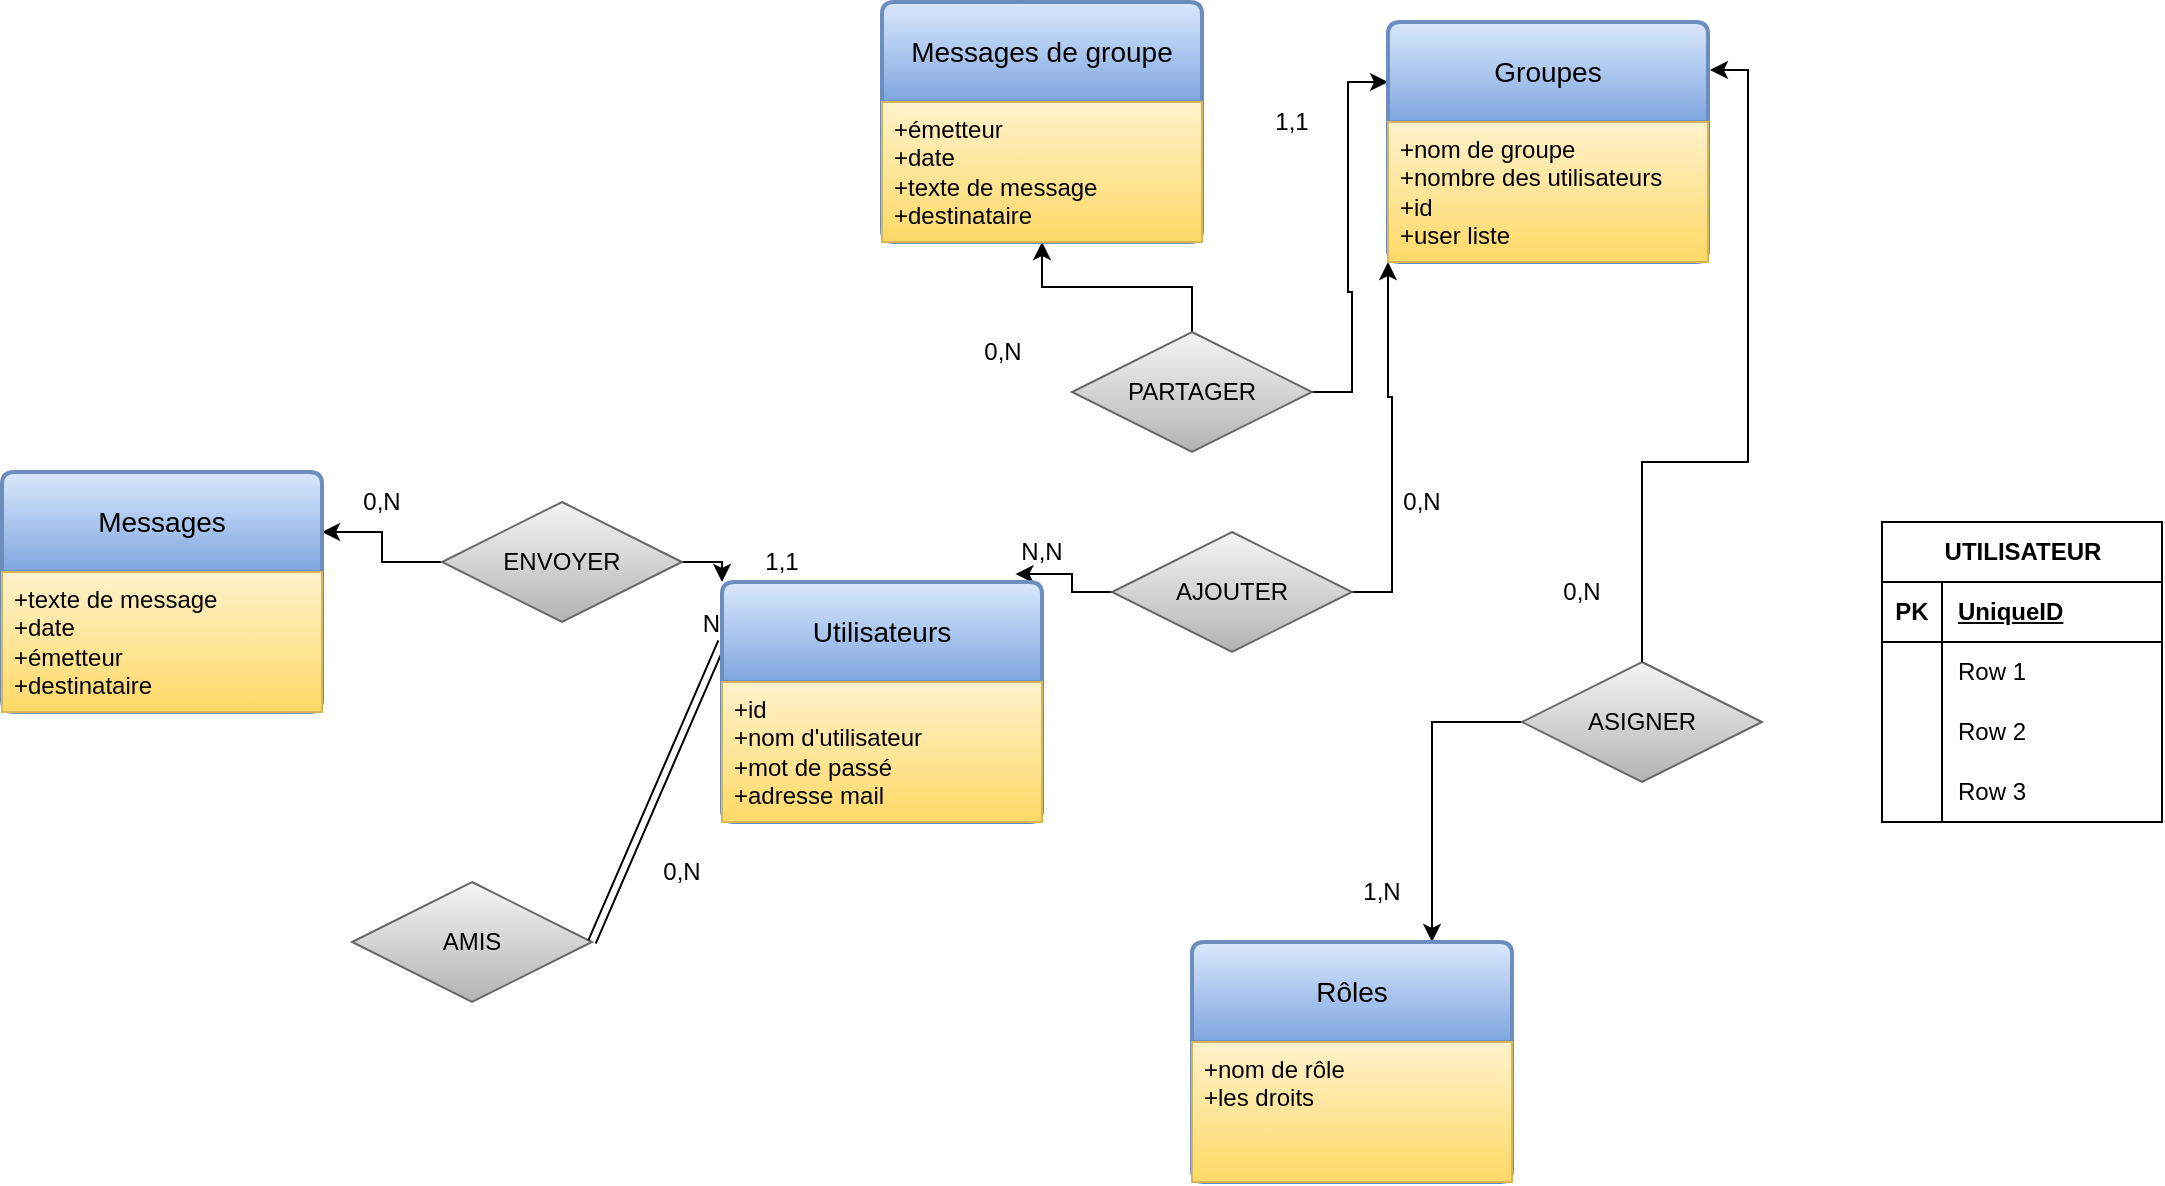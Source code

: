 <mxfile version="22.1.4" type="github">
  <diagram id="R2lEEEUBdFMjLlhIrx00" name="Page-1">
    <mxGraphModel dx="1980" dy="453" grid="1" gridSize="10" guides="1" tooltips="1" connect="1" arrows="1" fold="1" page="1" pageScale="1" pageWidth="1100" pageHeight="850" math="0" shadow="0" extFonts="Permanent Marker^https://fonts.googleapis.com/css?family=Permanent+Marker">
      <root>
        <mxCell id="0" />
        <mxCell id="1" parent="0" />
        <mxCell id="yTDGCZD3_mgI2RTpDem2-1" value="UTILISATEUR" style="shape=table;startSize=30;container=1;collapsible=1;childLayout=tableLayout;fixedRows=1;rowLines=0;fontStyle=1;align=center;resizeLast=1;html=1;" vertex="1" parent="1">
          <mxGeometry x="460" y="370" width="140" height="150" as="geometry" />
        </mxCell>
        <mxCell id="yTDGCZD3_mgI2RTpDem2-2" value="" style="shape=tableRow;horizontal=0;startSize=0;swimlaneHead=0;swimlaneBody=0;fillColor=none;collapsible=0;dropTarget=0;points=[[0,0.5],[1,0.5]];portConstraint=eastwest;top=0;left=0;right=0;bottom=1;" vertex="1" parent="yTDGCZD3_mgI2RTpDem2-1">
          <mxGeometry y="30" width="140" height="30" as="geometry" />
        </mxCell>
        <mxCell id="yTDGCZD3_mgI2RTpDem2-3" value="PK" style="shape=partialRectangle;connectable=0;fillColor=none;top=0;left=0;bottom=0;right=0;fontStyle=1;overflow=hidden;whiteSpace=wrap;html=1;" vertex="1" parent="yTDGCZD3_mgI2RTpDem2-2">
          <mxGeometry width="30" height="30" as="geometry">
            <mxRectangle width="30" height="30" as="alternateBounds" />
          </mxGeometry>
        </mxCell>
        <mxCell id="yTDGCZD3_mgI2RTpDem2-4" value="UniqueID" style="shape=partialRectangle;connectable=0;fillColor=none;top=0;left=0;bottom=0;right=0;align=left;spacingLeft=6;fontStyle=5;overflow=hidden;whiteSpace=wrap;html=1;" vertex="1" parent="yTDGCZD3_mgI2RTpDem2-2">
          <mxGeometry x="30" width="110" height="30" as="geometry">
            <mxRectangle width="110" height="30" as="alternateBounds" />
          </mxGeometry>
        </mxCell>
        <mxCell id="yTDGCZD3_mgI2RTpDem2-5" value="" style="shape=tableRow;horizontal=0;startSize=0;swimlaneHead=0;swimlaneBody=0;fillColor=none;collapsible=0;dropTarget=0;points=[[0,0.5],[1,0.5]];portConstraint=eastwest;top=0;left=0;right=0;bottom=0;" vertex="1" parent="yTDGCZD3_mgI2RTpDem2-1">
          <mxGeometry y="60" width="140" height="30" as="geometry" />
        </mxCell>
        <mxCell id="yTDGCZD3_mgI2RTpDem2-6" value="" style="shape=partialRectangle;connectable=0;fillColor=none;top=0;left=0;bottom=0;right=0;editable=1;overflow=hidden;whiteSpace=wrap;html=1;" vertex="1" parent="yTDGCZD3_mgI2RTpDem2-5">
          <mxGeometry width="30" height="30" as="geometry">
            <mxRectangle width="30" height="30" as="alternateBounds" />
          </mxGeometry>
        </mxCell>
        <mxCell id="yTDGCZD3_mgI2RTpDem2-7" value="Row 1" style="shape=partialRectangle;connectable=0;fillColor=none;top=0;left=0;bottom=0;right=0;align=left;spacingLeft=6;overflow=hidden;whiteSpace=wrap;html=1;" vertex="1" parent="yTDGCZD3_mgI2RTpDem2-5">
          <mxGeometry x="30" width="110" height="30" as="geometry">
            <mxRectangle width="110" height="30" as="alternateBounds" />
          </mxGeometry>
        </mxCell>
        <mxCell id="yTDGCZD3_mgI2RTpDem2-8" value="" style="shape=tableRow;horizontal=0;startSize=0;swimlaneHead=0;swimlaneBody=0;fillColor=none;collapsible=0;dropTarget=0;points=[[0,0.5],[1,0.5]];portConstraint=eastwest;top=0;left=0;right=0;bottom=0;" vertex="1" parent="yTDGCZD3_mgI2RTpDem2-1">
          <mxGeometry y="90" width="140" height="30" as="geometry" />
        </mxCell>
        <mxCell id="yTDGCZD3_mgI2RTpDem2-9" value="" style="shape=partialRectangle;connectable=0;fillColor=none;top=0;left=0;bottom=0;right=0;editable=1;overflow=hidden;whiteSpace=wrap;html=1;" vertex="1" parent="yTDGCZD3_mgI2RTpDem2-8">
          <mxGeometry width="30" height="30" as="geometry">
            <mxRectangle width="30" height="30" as="alternateBounds" />
          </mxGeometry>
        </mxCell>
        <mxCell id="yTDGCZD3_mgI2RTpDem2-10" value="Row 2" style="shape=partialRectangle;connectable=0;fillColor=none;top=0;left=0;bottom=0;right=0;align=left;spacingLeft=6;overflow=hidden;whiteSpace=wrap;html=1;" vertex="1" parent="yTDGCZD3_mgI2RTpDem2-8">
          <mxGeometry x="30" width="110" height="30" as="geometry">
            <mxRectangle width="110" height="30" as="alternateBounds" />
          </mxGeometry>
        </mxCell>
        <mxCell id="yTDGCZD3_mgI2RTpDem2-11" value="" style="shape=tableRow;horizontal=0;startSize=0;swimlaneHead=0;swimlaneBody=0;fillColor=none;collapsible=0;dropTarget=0;points=[[0,0.5],[1,0.5]];portConstraint=eastwest;top=0;left=0;right=0;bottom=0;" vertex="1" parent="yTDGCZD3_mgI2RTpDem2-1">
          <mxGeometry y="120" width="140" height="30" as="geometry" />
        </mxCell>
        <mxCell id="yTDGCZD3_mgI2RTpDem2-12" value="" style="shape=partialRectangle;connectable=0;fillColor=none;top=0;left=0;bottom=0;right=0;editable=1;overflow=hidden;whiteSpace=wrap;html=1;" vertex="1" parent="yTDGCZD3_mgI2RTpDem2-11">
          <mxGeometry width="30" height="30" as="geometry">
            <mxRectangle width="30" height="30" as="alternateBounds" />
          </mxGeometry>
        </mxCell>
        <mxCell id="yTDGCZD3_mgI2RTpDem2-13" value="Row 3" style="shape=partialRectangle;connectable=0;fillColor=none;top=0;left=0;bottom=0;right=0;align=left;spacingLeft=6;overflow=hidden;whiteSpace=wrap;html=1;" vertex="1" parent="yTDGCZD3_mgI2RTpDem2-11">
          <mxGeometry x="30" width="110" height="30" as="geometry">
            <mxRectangle width="110" height="30" as="alternateBounds" />
          </mxGeometry>
        </mxCell>
        <mxCell id="yTDGCZD3_mgI2RTpDem2-15" value="AMIS" style="shape=rhombus;perimeter=rhombusPerimeter;whiteSpace=wrap;html=1;align=center;fillColor=#f5f5f5;strokeColor=#666666;gradientColor=#b3b3b3;" vertex="1" parent="1">
          <mxGeometry x="-305" y="550" width="120" height="60" as="geometry" />
        </mxCell>
        <mxCell id="yTDGCZD3_mgI2RTpDem2-16" style="edgeStyle=orthogonalEdgeStyle;rounded=0;orthogonalLoop=1;jettySize=auto;html=1;entryX=0.75;entryY=0;entryDx=0;entryDy=0;" edge="1" parent="1" source="yTDGCZD3_mgI2RTpDem2-17" target="yTDGCZD3_mgI2RTpDem2-38">
          <mxGeometry relative="1" as="geometry" />
        </mxCell>
        <mxCell id="yTDGCZD3_mgI2RTpDem2-17" value="ASIGNER" style="shape=rhombus;perimeter=rhombusPerimeter;whiteSpace=wrap;html=1;align=center;fillColor=#f5f5f5;strokeColor=#666666;gradientColor=#b3b3b3;" vertex="1" parent="1">
          <mxGeometry x="280" y="440" width="120" height="60" as="geometry" />
        </mxCell>
        <mxCell id="yTDGCZD3_mgI2RTpDem2-18" style="edgeStyle=orthogonalEdgeStyle;rounded=0;orthogonalLoop=1;jettySize=auto;html=1;exitX=0;exitY=0.5;exitDx=0;exitDy=0;entryX=0.917;entryY=-0.033;entryDx=0;entryDy=0;entryPerimeter=0;" edge="1" parent="1" source="yTDGCZD3_mgI2RTpDem2-20" target="yTDGCZD3_mgI2RTpDem2-47">
          <mxGeometry relative="1" as="geometry">
            <mxPoint x="30" y="420" as="targetPoint" />
          </mxGeometry>
        </mxCell>
        <mxCell id="yTDGCZD3_mgI2RTpDem2-19" style="edgeStyle=orthogonalEdgeStyle;rounded=0;orthogonalLoop=1;jettySize=auto;html=1;entryX=0;entryY=1;entryDx=0;entryDy=0;" edge="1" parent="1" source="yTDGCZD3_mgI2RTpDem2-20" target="yTDGCZD3_mgI2RTpDem2-41">
          <mxGeometry relative="1" as="geometry" />
        </mxCell>
        <mxCell id="yTDGCZD3_mgI2RTpDem2-20" value="AJOUTER" style="shape=rhombus;perimeter=rhombusPerimeter;whiteSpace=wrap;html=1;align=center;fillColor=#f5f5f5;strokeColor=#666666;gradientColor=#b3b3b3;" vertex="1" parent="1">
          <mxGeometry x="75" y="375" width="120" height="60" as="geometry" />
        </mxCell>
        <mxCell id="yTDGCZD3_mgI2RTpDem2-21" style="edgeStyle=orthogonalEdgeStyle;rounded=0;orthogonalLoop=1;jettySize=auto;html=1;entryX=0.5;entryY=1;entryDx=0;entryDy=0;" edge="1" parent="1" source="yTDGCZD3_mgI2RTpDem2-23" target="yTDGCZD3_mgI2RTpDem2-45">
          <mxGeometry relative="1" as="geometry" />
        </mxCell>
        <mxCell id="yTDGCZD3_mgI2RTpDem2-22" style="edgeStyle=orthogonalEdgeStyle;rounded=0;orthogonalLoop=1;jettySize=auto;html=1;entryX=0;entryY=0.25;entryDx=0;entryDy=0;" edge="1" parent="1" source="yTDGCZD3_mgI2RTpDem2-23" target="yTDGCZD3_mgI2RTpDem2-40">
          <mxGeometry relative="1" as="geometry" />
        </mxCell>
        <mxCell id="yTDGCZD3_mgI2RTpDem2-23" value="PARTAGER" style="shape=rhombus;perimeter=rhombusPerimeter;whiteSpace=wrap;html=1;align=center;fillColor=#f5f5f5;strokeColor=#666666;gradientColor=#b3b3b3;" vertex="1" parent="1">
          <mxGeometry x="55" y="275" width="120" height="60" as="geometry" />
        </mxCell>
        <mxCell id="yTDGCZD3_mgI2RTpDem2-24" style="edgeStyle=orthogonalEdgeStyle;rounded=0;orthogonalLoop=1;jettySize=auto;html=1;exitX=1;exitY=0.5;exitDx=0;exitDy=0;entryX=0;entryY=0;entryDx=0;entryDy=0;" edge="1" parent="1" source="yTDGCZD3_mgI2RTpDem2-26" target="yTDGCZD3_mgI2RTpDem2-47">
          <mxGeometry relative="1" as="geometry">
            <mxPoint x="-70" y="420" as="targetPoint" />
          </mxGeometry>
        </mxCell>
        <mxCell id="yTDGCZD3_mgI2RTpDem2-25" style="edgeStyle=orthogonalEdgeStyle;rounded=0;orthogonalLoop=1;jettySize=auto;html=1;exitX=0;exitY=0.5;exitDx=0;exitDy=0;entryX=1;entryY=0.25;entryDx=0;entryDy=0;" edge="1" parent="1" source="yTDGCZD3_mgI2RTpDem2-26" target="yTDGCZD3_mgI2RTpDem2-42">
          <mxGeometry relative="1" as="geometry" />
        </mxCell>
        <mxCell id="yTDGCZD3_mgI2RTpDem2-26" value="ENVOYER" style="shape=rhombus;perimeter=rhombusPerimeter;whiteSpace=wrap;html=1;align=center;fillColor=#f5f5f5;strokeColor=#666666;gradientColor=#b3b3b3;" vertex="1" parent="1">
          <mxGeometry x="-260" y="360" width="120" height="60" as="geometry" />
        </mxCell>
        <mxCell id="yTDGCZD3_mgI2RTpDem2-27" value="0,N" style="text;html=1;align=center;verticalAlign=middle;resizable=0;points=[];autosize=1;strokeColor=none;fillColor=none;" vertex="1" parent="1">
          <mxGeometry y="270" width="40" height="30" as="geometry" />
        </mxCell>
        <mxCell id="yTDGCZD3_mgI2RTpDem2-28" value="0,N" style="text;html=1;strokeColor=none;fillColor=none;align=center;verticalAlign=middle;whiteSpace=wrap;rounded=0;" vertex="1" parent="1">
          <mxGeometry x="280" y="390" width="60" height="30" as="geometry" />
        </mxCell>
        <mxCell id="yTDGCZD3_mgI2RTpDem2-29" value="1,N" style="text;html=1;strokeColor=none;fillColor=none;align=center;verticalAlign=middle;whiteSpace=wrap;rounded=0;" vertex="1" parent="1">
          <mxGeometry x="180" y="540" width="60" height="30" as="geometry" />
        </mxCell>
        <mxCell id="yTDGCZD3_mgI2RTpDem2-30" value="0,N" style="text;html=1;strokeColor=none;fillColor=none;align=center;verticalAlign=middle;whiteSpace=wrap;rounded=0;" vertex="1" parent="1">
          <mxGeometry x="-170" y="530" width="60" height="30" as="geometry" />
        </mxCell>
        <mxCell id="yTDGCZD3_mgI2RTpDem2-31" value="N,N" style="text;html=1;strokeColor=none;fillColor=none;align=center;verticalAlign=middle;whiteSpace=wrap;rounded=0;" vertex="1" parent="1">
          <mxGeometry x="10" y="370" width="60" height="30" as="geometry" />
        </mxCell>
        <mxCell id="yTDGCZD3_mgI2RTpDem2-32" value="0,N" style="text;html=1;strokeColor=none;fillColor=none;align=center;verticalAlign=middle;whiteSpace=wrap;rounded=0;" vertex="1" parent="1">
          <mxGeometry x="200" y="345" width="60" height="30" as="geometry" />
        </mxCell>
        <mxCell id="yTDGCZD3_mgI2RTpDem2-33" value="1,1" style="text;html=1;strokeColor=none;fillColor=none;align=center;verticalAlign=middle;whiteSpace=wrap;rounded=0;" vertex="1" parent="1">
          <mxGeometry x="135" y="155" width="60" height="30" as="geometry" />
        </mxCell>
        <mxCell id="yTDGCZD3_mgI2RTpDem2-34" value="1,1" style="text;html=1;strokeColor=none;fillColor=none;align=center;verticalAlign=middle;whiteSpace=wrap;rounded=0;" vertex="1" parent="1">
          <mxGeometry x="-120" y="375" width="60" height="30" as="geometry" />
        </mxCell>
        <mxCell id="yTDGCZD3_mgI2RTpDem2-35" value="0,N" style="text;html=1;strokeColor=none;fillColor=none;align=center;verticalAlign=middle;whiteSpace=wrap;rounded=0;" vertex="1" parent="1">
          <mxGeometry x="-320" y="345" width="60" height="30" as="geometry" />
        </mxCell>
        <mxCell id="yTDGCZD3_mgI2RTpDem2-36" value="" style="shape=link;html=1;rounded=0;exitX=1;exitY=0.5;exitDx=0;exitDy=0;entryX=0;entryY=0.25;entryDx=0;entryDy=0;" edge="1" parent="1" source="yTDGCZD3_mgI2RTpDem2-15" target="yTDGCZD3_mgI2RTpDem2-47">
          <mxGeometry relative="1" as="geometry">
            <mxPoint x="-100" y="450" as="sourcePoint" />
            <mxPoint x="-70" y="440" as="targetPoint" />
          </mxGeometry>
        </mxCell>
        <mxCell id="yTDGCZD3_mgI2RTpDem2-37" value="N" style="resizable=0;html=1;whiteSpace=wrap;align=right;verticalAlign=bottom;" connectable="0" vertex="1" parent="yTDGCZD3_mgI2RTpDem2-36">
          <mxGeometry x="1" relative="1" as="geometry" />
        </mxCell>
        <mxCell id="yTDGCZD3_mgI2RTpDem2-38" value="Rôles" style="swimlane;childLayout=stackLayout;horizontal=1;startSize=50;horizontalStack=0;rounded=1;fontSize=14;fontStyle=0;strokeWidth=2;resizeParent=0;resizeLast=1;shadow=0;dashed=0;align=center;arcSize=4;whiteSpace=wrap;html=1;fillColor=#dae8fc;gradientColor=#7ea6e0;strokeColor=#6c8ebf;" vertex="1" parent="1">
          <mxGeometry x="115" y="580" width="160" height="120" as="geometry" />
        </mxCell>
        <mxCell id="yTDGCZD3_mgI2RTpDem2-39" value="+nom de rôle&lt;br&gt;+les droits" style="align=left;strokeColor=#d6b656;fillColor=#fff2cc;spacingLeft=4;fontSize=12;verticalAlign=top;resizable=0;rotatable=0;part=1;html=1;gradientColor=#ffd966;" vertex="1" parent="yTDGCZD3_mgI2RTpDem2-38">
          <mxGeometry y="50" width="160" height="70" as="geometry" />
        </mxCell>
        <mxCell id="yTDGCZD3_mgI2RTpDem2-40" value="Groupes" style="swimlane;childLayout=stackLayout;horizontal=1;startSize=50;horizontalStack=0;rounded=1;fontSize=14;fontStyle=0;strokeWidth=2;resizeParent=0;resizeLast=1;shadow=0;dashed=0;align=center;arcSize=4;whiteSpace=wrap;html=1;fillColor=#dae8fc;gradientColor=#7ea6e0;strokeColor=#6c8ebf;" vertex="1" parent="1">
          <mxGeometry x="213" y="120" width="160" height="120" as="geometry" />
        </mxCell>
        <mxCell id="yTDGCZD3_mgI2RTpDem2-41" value="+nom de groupe&lt;br&gt;+nombre des utilisateurs&lt;br&gt;+id&lt;br&gt;+user liste" style="align=left;strokeColor=#d6b656;fillColor=#fff2cc;spacingLeft=4;fontSize=12;verticalAlign=top;resizable=0;rotatable=0;part=1;html=1;gradientColor=#ffd966;" vertex="1" parent="yTDGCZD3_mgI2RTpDem2-40">
          <mxGeometry y="50" width="160" height="70" as="geometry" />
        </mxCell>
        <mxCell id="yTDGCZD3_mgI2RTpDem2-42" value="Messages" style="swimlane;childLayout=stackLayout;horizontal=1;startSize=50;horizontalStack=0;rounded=1;fontSize=14;fontStyle=0;strokeWidth=2;resizeParent=0;resizeLast=1;shadow=0;dashed=0;align=center;arcSize=4;whiteSpace=wrap;html=1;fillColor=#dae8fc;gradientColor=#7ea6e0;strokeColor=#6c8ebf;" vertex="1" parent="1">
          <mxGeometry x="-480" y="345" width="160" height="120" as="geometry" />
        </mxCell>
        <mxCell id="yTDGCZD3_mgI2RTpDem2-43" value="+texte de message&lt;br&gt;+date&lt;br&gt;+émetteur&lt;br&gt;+destinataire" style="align=left;strokeColor=#d6b656;fillColor=#fff2cc;spacingLeft=4;fontSize=12;verticalAlign=top;resizable=0;rotatable=0;part=1;html=1;gradientColor=#ffd966;" vertex="1" parent="yTDGCZD3_mgI2RTpDem2-42">
          <mxGeometry y="50" width="160" height="70" as="geometry" />
        </mxCell>
        <mxCell id="yTDGCZD3_mgI2RTpDem2-44" value="Messages de groupe" style="swimlane;childLayout=stackLayout;horizontal=1;startSize=50;horizontalStack=0;rounded=1;fontSize=14;fontStyle=0;strokeWidth=2;resizeParent=0;resizeLast=1;shadow=0;dashed=0;align=center;arcSize=4;whiteSpace=wrap;html=1;fillColor=#dae8fc;gradientColor=#7ea6e0;strokeColor=#6c8ebf;" vertex="1" parent="1">
          <mxGeometry x="-40" y="110" width="160" height="120" as="geometry" />
        </mxCell>
        <mxCell id="yTDGCZD3_mgI2RTpDem2-45" value="+émetteur&lt;br&gt;+date&lt;br&gt;+texte de message&lt;br&gt;+destinataire" style="align=left;strokeColor=#d6b656;fillColor=#fff2cc;spacingLeft=4;fontSize=12;verticalAlign=top;resizable=0;rotatable=0;part=1;html=1;gradientColor=#ffd966;" vertex="1" parent="yTDGCZD3_mgI2RTpDem2-44">
          <mxGeometry y="50" width="160" height="70" as="geometry" />
        </mxCell>
        <mxCell id="yTDGCZD3_mgI2RTpDem2-46" style="edgeStyle=orthogonalEdgeStyle;rounded=0;orthogonalLoop=1;jettySize=auto;html=1;entryX=1.006;entryY=0.2;entryDx=0;entryDy=0;entryPerimeter=0;" edge="1" parent="1" source="yTDGCZD3_mgI2RTpDem2-17" target="yTDGCZD3_mgI2RTpDem2-40">
          <mxGeometry relative="1" as="geometry" />
        </mxCell>
        <mxCell id="yTDGCZD3_mgI2RTpDem2-47" value="Utilisateurs" style="swimlane;childLayout=stackLayout;horizontal=1;startSize=50;horizontalStack=0;rounded=1;fontSize=14;fontStyle=0;strokeWidth=2;resizeParent=0;resizeLast=1;shadow=0;dashed=0;align=center;arcSize=4;whiteSpace=wrap;html=1;fillColor=#dae8fc;gradientColor=#7ea6e0;strokeColor=#6c8ebf;" vertex="1" parent="1">
          <mxGeometry x="-120" y="400" width="160" height="120" as="geometry" />
        </mxCell>
        <mxCell id="yTDGCZD3_mgI2RTpDem2-48" value="+id&lt;br&gt;+nom d&#39;utilisateur&lt;br&gt;+mot de passé&lt;br&gt;+adresse mail" style="align=left;strokeColor=#d6b656;fillColor=#fff2cc;spacingLeft=4;fontSize=12;verticalAlign=top;resizable=0;rotatable=0;part=1;html=1;gradientColor=#ffd966;" vertex="1" parent="yTDGCZD3_mgI2RTpDem2-47">
          <mxGeometry y="50" width="160" height="70" as="geometry" />
        </mxCell>
      </root>
    </mxGraphModel>
  </diagram>
</mxfile>
